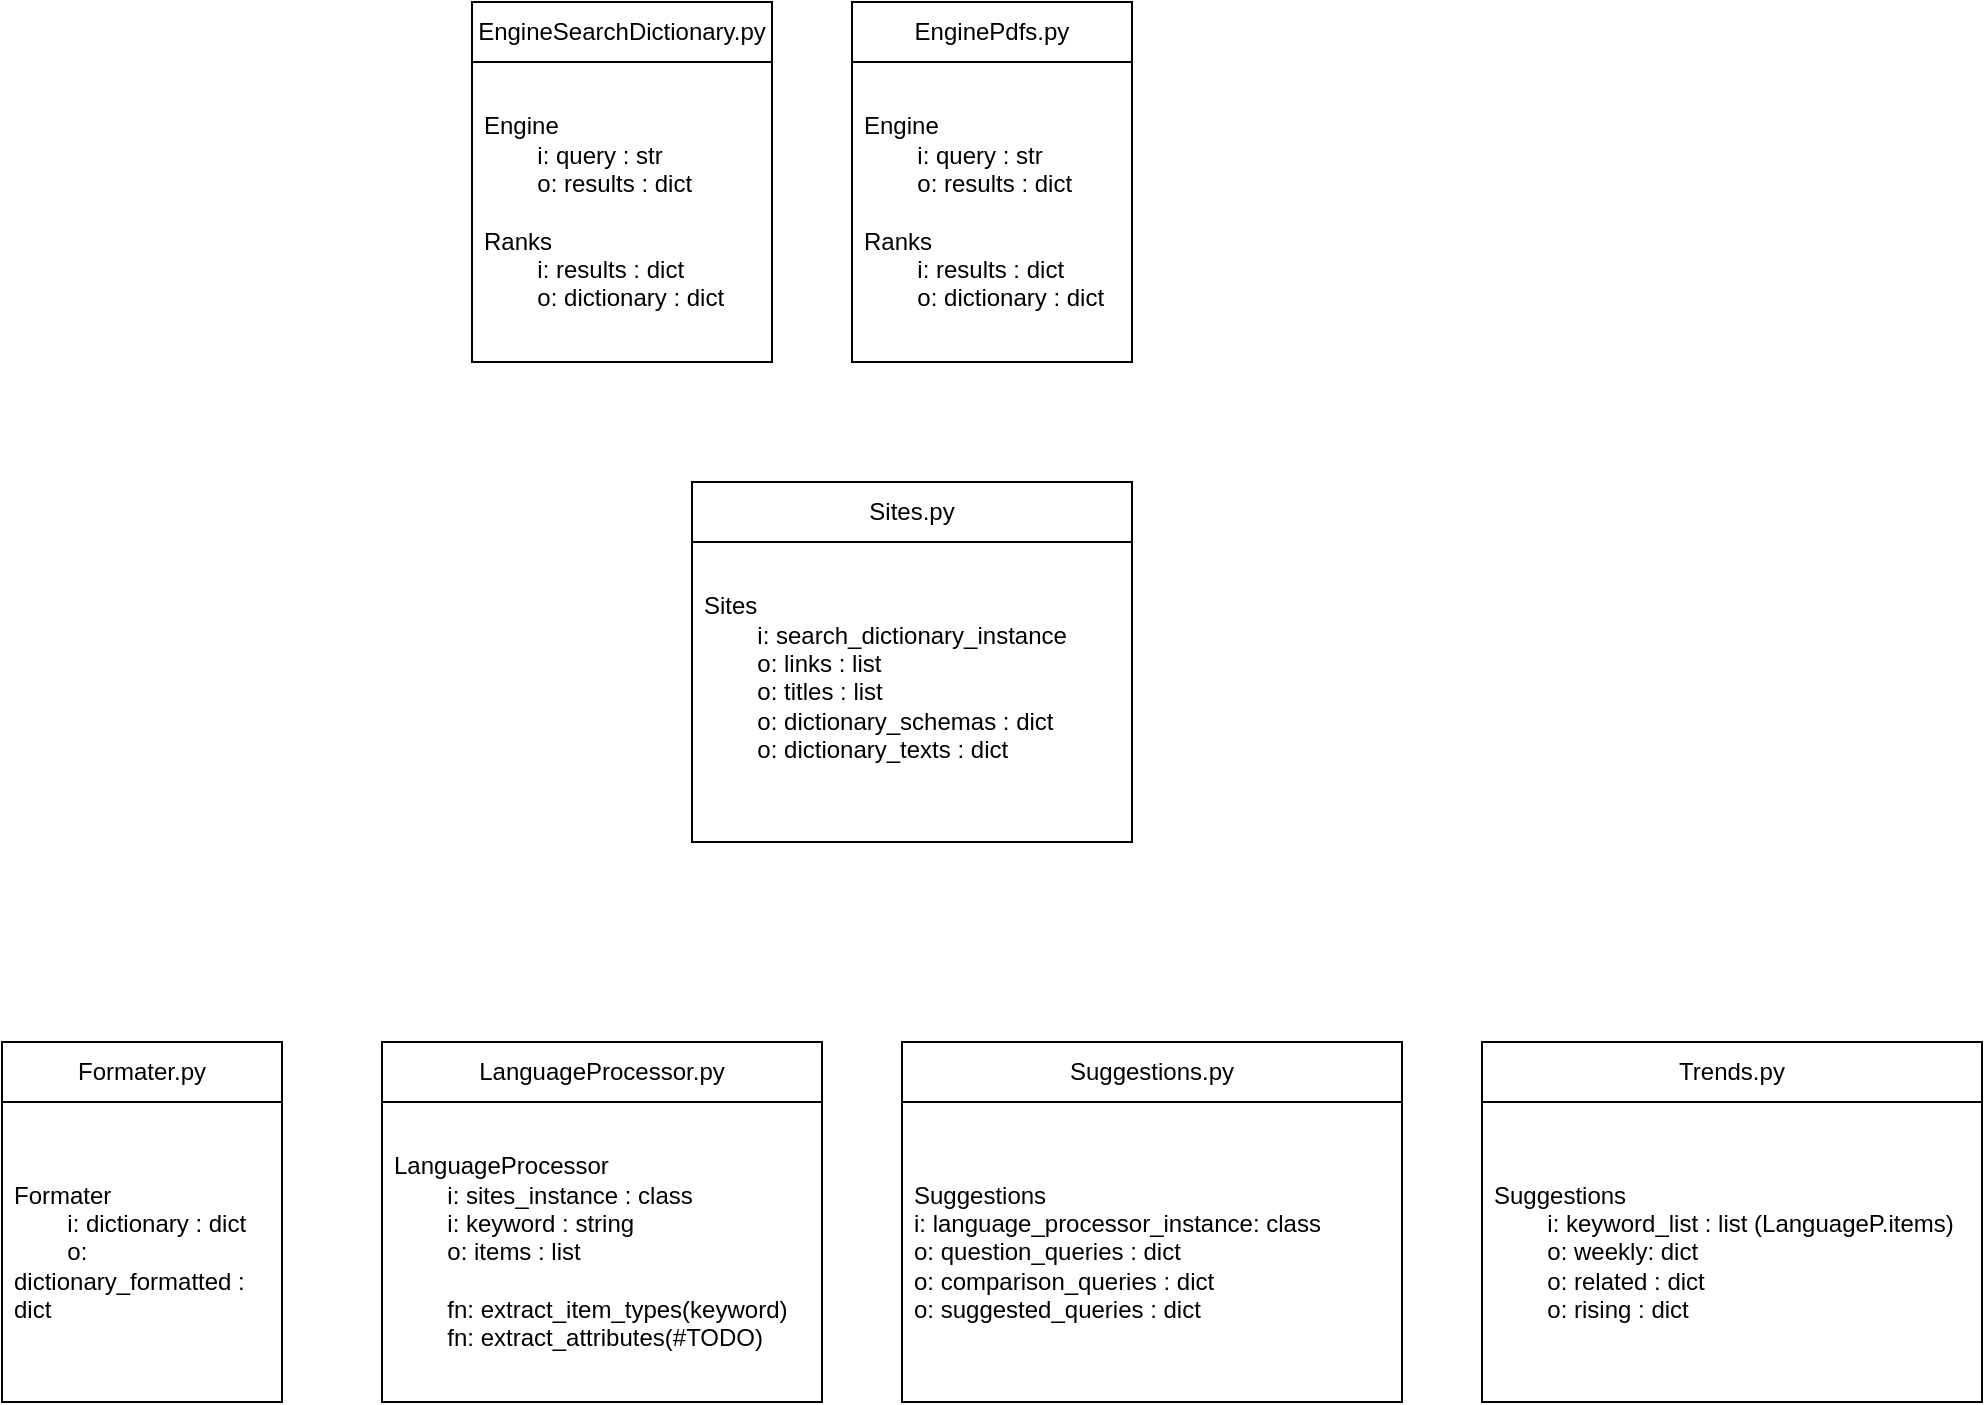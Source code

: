 <mxfile>
    <diagram id="Xhya1oITWilBkSjhI8pk" name="Page-1">
        <mxGraphModel dx="310" dy="907" grid="1" gridSize="10" guides="1" tooltips="1" connect="1" arrows="1" fold="1" page="1" pageScale="1" pageWidth="1100" pageHeight="850" math="0" shadow="0">
            <root>
                <mxCell id="0"/>
                <mxCell id="1" parent="0"/>
                <mxCell id="5" value="EngineSearchDictionary.py" style="swimlane;fontStyle=0;childLayout=stackLayout;horizontal=1;startSize=30;horizontalStack=0;resizeParent=1;resizeParentMax=0;resizeLast=0;collapsible=1;marginBottom=0;whiteSpace=wrap;html=1;" parent="1" vertex="1">
                    <mxGeometry x="290" y="50" width="150" height="180" as="geometry"/>
                </mxCell>
                <mxCell id="6" value="Engine&lt;br&gt;&lt;span style=&quot;white-space: pre;&quot;&gt;&#9;&lt;/span&gt;i: query : str&lt;br&gt;&lt;span style=&quot;white-space: pre;&quot;&gt;&#9;&lt;/span&gt;o: results : dict&lt;br&gt;&lt;br&gt;Ranks&lt;br&gt;&lt;span style=&quot;white-space: pre;&quot;&gt;&#9;&lt;/span&gt;i: results : dict&lt;br&gt;&lt;span style=&quot;white-space: pre;&quot;&gt;&#9;&lt;/span&gt;o: dictionary : dict" style="text;strokeColor=none;fillColor=none;align=left;verticalAlign=middle;spacingLeft=4;spacingRight=4;overflow=hidden;points=[[0,0.5],[1,0.5]];portConstraint=eastwest;rotatable=0;whiteSpace=wrap;html=1;" parent="5" vertex="1">
                    <mxGeometry y="30" width="150" height="150" as="geometry"/>
                </mxCell>
                <mxCell id="9" value="Sites.py" style="swimlane;fontStyle=0;childLayout=stackLayout;horizontal=1;startSize=30;horizontalStack=0;resizeParent=1;resizeParentMax=0;resizeLast=0;collapsible=1;marginBottom=0;whiteSpace=wrap;html=1;" parent="1" vertex="1">
                    <mxGeometry x="400" y="290" width="220" height="180" as="geometry"/>
                </mxCell>
                <mxCell id="10" value="Sites&lt;br&gt;&lt;span style=&quot;white-space: pre;&quot;&gt;&#9;&lt;/span&gt;i: search_dictionary_instance&lt;br&gt;&lt;span style=&quot;white-space: pre;&quot;&gt;&#9;&lt;/span&gt;o: links : list&lt;br&gt;&lt;span style=&quot;white-space: pre;&quot;&gt;&#9;&lt;/span&gt;o: titles : list&lt;br&gt;&lt;span style=&quot;white-space: pre;&quot;&gt;&#9;&lt;/span&gt;o: dictionary_schemas : dict&lt;br&gt;&lt;span style=&quot;white-space: pre;&quot;&gt;&#9;&lt;/span&gt;o: dictionary_texts : dict&lt;br&gt;&lt;span style=&quot;white-space: pre;&quot;&gt;&#9;&lt;/span&gt;" style="text;strokeColor=none;fillColor=none;align=left;verticalAlign=middle;spacingLeft=4;spacingRight=4;overflow=hidden;points=[[0,0.5],[1,0.5]];portConstraint=eastwest;rotatable=0;whiteSpace=wrap;html=1;" parent="9" vertex="1">
                    <mxGeometry y="30" width="220" height="150" as="geometry"/>
                </mxCell>
                <mxCell id="12" value="Formater.py" style="swimlane;fontStyle=0;childLayout=stackLayout;horizontal=1;startSize=30;horizontalStack=0;resizeParent=1;resizeParentMax=0;resizeLast=0;collapsible=1;marginBottom=0;whiteSpace=wrap;html=1;" parent="1" vertex="1">
                    <mxGeometry x="55" y="570" width="140" height="180" as="geometry"/>
                </mxCell>
                <mxCell id="13" value="Formater&lt;br&gt;&lt;span style=&quot;white-space: pre;&quot;&gt;&#9;&lt;/span&gt;i: dictionary : dict&lt;br&gt;&lt;span style=&quot;white-space: pre;&quot;&gt;&#9;&lt;/span&gt;o: dictionary_formatted : dict" style="text;strokeColor=none;fillColor=none;align=left;verticalAlign=middle;spacingLeft=4;spacingRight=4;overflow=hidden;points=[[0,0.5],[1,0.5]];portConstraint=eastwest;rotatable=0;whiteSpace=wrap;html=1;" parent="12" vertex="1">
                    <mxGeometry y="30" width="140" height="150" as="geometry"/>
                </mxCell>
                <mxCell id="14" value="LanguageProcessor.py" style="swimlane;fontStyle=0;childLayout=stackLayout;horizontal=1;startSize=30;horizontalStack=0;resizeParent=1;resizeParentMax=0;resizeLast=0;collapsible=1;marginBottom=0;whiteSpace=wrap;html=1;" parent="1" vertex="1">
                    <mxGeometry x="245" y="570" width="220" height="180" as="geometry"/>
                </mxCell>
                <mxCell id="15" value="LanguageProcessor&lt;br&gt;&lt;span style=&quot;white-space: pre;&quot;&gt;&#9;&lt;/span&gt;i: sites_instance : class&lt;br&gt;&lt;span style=&quot;white-space: pre;&quot;&gt;&lt;span style=&quot;white-space: pre;&quot;&gt;&#9;&lt;/span&gt;i: keyword : string&#9;&lt;/span&gt;&lt;br&gt;&lt;span style=&quot;white-space: pre;&quot;&gt;&#9;&lt;/span&gt;o: items : list&lt;br&gt;&lt;br&gt;&lt;span style=&quot;white-space: pre;&quot;&gt;&#9;&lt;/span&gt;fn: extract_item_types(keyword)&lt;br&gt;&lt;span style=&quot;white-space: pre;&quot;&gt;&#9;&lt;/span&gt;fn: extract_attributes(#TODO)" style="text;strokeColor=none;fillColor=none;align=left;verticalAlign=middle;spacingLeft=4;spacingRight=4;overflow=hidden;points=[[0,0.5],[1,0.5]];portConstraint=eastwest;rotatable=0;whiteSpace=wrap;html=1;" parent="14" vertex="1">
                    <mxGeometry y="30" width="220" height="150" as="geometry"/>
                </mxCell>
                <mxCell id="16" value="Suggestions.py" style="swimlane;fontStyle=0;childLayout=stackLayout;horizontal=1;startSize=30;horizontalStack=0;resizeParent=1;resizeParentMax=0;resizeLast=0;collapsible=1;marginBottom=0;whiteSpace=wrap;html=1;" parent="1" vertex="1">
                    <mxGeometry x="505" y="570" width="250" height="180" as="geometry"/>
                </mxCell>
                <mxCell id="17" value="Suggestions&lt;br&gt;&lt;span style=&quot;&quot;&gt;&#9;&lt;/span&gt;i: language_processor_instance: class&lt;br&gt;&lt;span style=&quot;&quot;&gt;&#9;&lt;/span&gt;o: question_queries : dict&lt;br&gt;&lt;span style=&quot;&quot;&gt;&lt;/span&gt;o: comparison_queries : dict&lt;br&gt;o: suggested_queries : dict" style="text;strokeColor=none;fillColor=none;align=left;verticalAlign=middle;spacingLeft=4;spacingRight=4;overflow=hidden;points=[[0,0.5],[1,0.5]];portConstraint=eastwest;rotatable=0;whiteSpace=wrap;html=1;" parent="16" vertex="1">
                    <mxGeometry y="30" width="250" height="150" as="geometry"/>
                </mxCell>
                <mxCell id="18" value="Trends.py" style="swimlane;fontStyle=0;childLayout=stackLayout;horizontal=1;startSize=30;horizontalStack=0;resizeParent=1;resizeParentMax=0;resizeLast=0;collapsible=1;marginBottom=0;whiteSpace=wrap;html=1;" parent="1" vertex="1">
                    <mxGeometry x="795" y="570" width="250" height="180" as="geometry"/>
                </mxCell>
                <mxCell id="19" value="Suggestions&lt;br&gt;&lt;span style=&quot;&quot;&gt;&#9;&lt;/span&gt;&lt;span style=&quot;white-space: pre;&quot;&gt;&#9;&lt;/span&gt;i: keyword_list : list (LanguageP.items)&lt;br&gt;&lt;span style=&quot;&quot;&gt;&#9;&lt;/span&gt;&lt;span style=&quot;white-space: pre;&quot;&gt;&#9;&lt;/span&gt;o: weekly: dict&lt;br&gt;&lt;span style=&quot;&quot;&gt;&#9;&lt;/span&gt;&lt;span style=&quot;white-space: pre;&quot;&gt;&#9;&lt;/span&gt;o: related : dict&lt;br&gt;&lt;span style=&quot;white-space: pre;&quot;&gt;&#9;&lt;/span&gt;o: rising : dict" style="text;strokeColor=none;fillColor=none;align=left;verticalAlign=middle;spacingLeft=4;spacingRight=4;overflow=hidden;points=[[0,0.5],[1,0.5]];portConstraint=eastwest;rotatable=0;whiteSpace=wrap;html=1;" parent="18" vertex="1">
                    <mxGeometry y="30" width="250" height="150" as="geometry"/>
                </mxCell>
                <mxCell id="20" value="EnginePdfs.py" style="swimlane;fontStyle=0;childLayout=stackLayout;horizontal=1;startSize=30;horizontalStack=0;resizeParent=1;resizeParentMax=0;resizeLast=0;collapsible=1;marginBottom=0;whiteSpace=wrap;html=1;" parent="1" vertex="1">
                    <mxGeometry x="480" y="50" width="140" height="180" as="geometry"/>
                </mxCell>
                <mxCell id="21" value="Engine&lt;br&gt;&lt;span style=&quot;white-space: pre;&quot;&gt;&#9;&lt;/span&gt;i: query : str&lt;br&gt;&lt;span style=&quot;white-space: pre;&quot;&gt;&#9;&lt;/span&gt;o: results : dict&lt;br&gt;&lt;br&gt;Ranks&lt;br&gt;&lt;span style=&quot;white-space: pre;&quot;&gt;&#9;&lt;/span&gt;i: results : dict&lt;br&gt;&lt;span style=&quot;white-space: pre;&quot;&gt;&#9;&lt;/span&gt;o: dictionary : dict" style="text;strokeColor=none;fillColor=none;align=left;verticalAlign=middle;spacingLeft=4;spacingRight=4;overflow=hidden;points=[[0,0.5],[1,0.5]];portConstraint=eastwest;rotatable=0;whiteSpace=wrap;html=1;" parent="20" vertex="1">
                    <mxGeometry y="30" width="140" height="150" as="geometry"/>
                </mxCell>
            </root>
        </mxGraphModel>
    </diagram>
</mxfile>